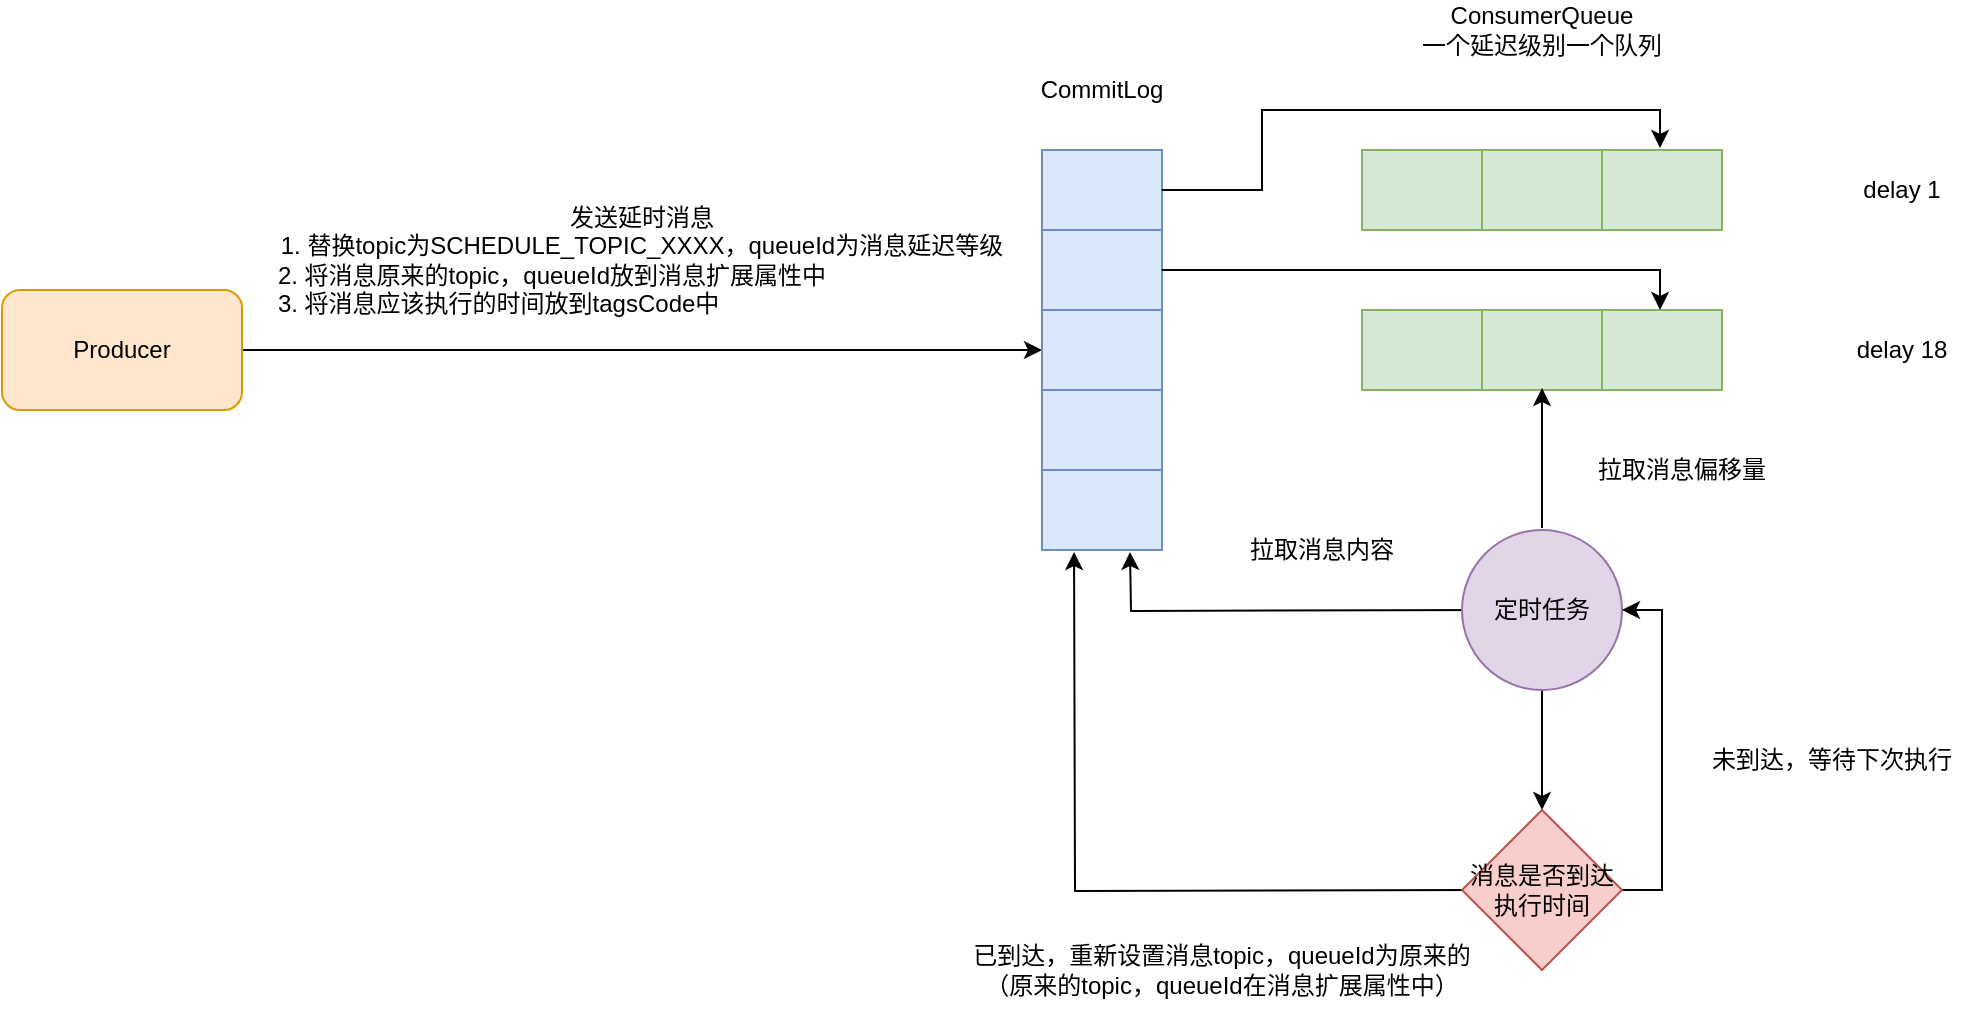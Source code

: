 <mxfile version="14.6.3" type="github">
  <diagram id="NQNQL-IsYVZrM8-REyhW" name="Page-1">
    <mxGraphModel dx="1773" dy="536" grid="1" gridSize="10" guides="1" tooltips="1" connect="1" arrows="1" fold="1" page="1" pageScale="1" pageWidth="827" pageHeight="1169" math="0" shadow="0">
      <root>
        <mxCell id="0" />
        <mxCell id="1" parent="0" />
        <mxCell id="EfNjIKd8hFoJNDSCU2aa-24" style="edgeStyle=orthogonalEdgeStyle;rounded=0;orthogonalLoop=1;jettySize=auto;html=1;exitX=1;exitY=0.5;exitDx=0;exitDy=0;entryX=0;entryY=0.5;entryDx=0;entryDy=0;" parent="1" source="EfNjIKd8hFoJNDSCU2aa-6" target="EfNjIKd8hFoJNDSCU2aa-8" edge="1">
          <mxGeometry relative="1" as="geometry" />
        </mxCell>
        <mxCell id="EfNjIKd8hFoJNDSCU2aa-6" value="Producer" style="rounded=1;whiteSpace=wrap;html=1;fillColor=#ffe6cc;strokeColor=#d79b00;" parent="1" vertex="1">
          <mxGeometry x="-50" y="170" width="120" height="60" as="geometry" />
        </mxCell>
        <mxCell id="EfNjIKd8hFoJNDSCU2aa-7" value="" style="shape=table;html=1;whiteSpace=wrap;startSize=0;container=1;collapsible=0;childLayout=tableLayout;fillColor=#dae8fc;strokeColor=#6c8ebf;" parent="1" vertex="1">
          <mxGeometry x="470" y="100" width="60" height="200" as="geometry" />
        </mxCell>
        <mxCell id="EfNjIKd8hFoJNDSCU2aa-22" style="shape=partialRectangle;html=1;whiteSpace=wrap;collapsible=0;dropTarget=0;pointerEvents=0;fillColor=none;top=0;left=0;bottom=0;right=0;points=[[0,0.5],[1,0.5]];portConstraint=eastwest;" parent="EfNjIKd8hFoJNDSCU2aa-7" vertex="1">
          <mxGeometry width="60" height="40" as="geometry" />
        </mxCell>
        <mxCell id="EfNjIKd8hFoJNDSCU2aa-23" style="shape=partialRectangle;html=1;whiteSpace=wrap;connectable=0;fillColor=none;top=0;left=0;bottom=0;right=0;overflow=hidden;" parent="EfNjIKd8hFoJNDSCU2aa-22" vertex="1">
          <mxGeometry width="60" height="40" as="geometry" />
        </mxCell>
        <mxCell id="EfNjIKd8hFoJNDSCU2aa-20" style="shape=partialRectangle;html=1;whiteSpace=wrap;collapsible=0;dropTarget=0;pointerEvents=0;fillColor=none;top=0;left=0;bottom=0;right=0;points=[[0,0.5],[1,0.5]];portConstraint=eastwest;" parent="EfNjIKd8hFoJNDSCU2aa-7" vertex="1">
          <mxGeometry y="40" width="60" height="40" as="geometry" />
        </mxCell>
        <mxCell id="EfNjIKd8hFoJNDSCU2aa-21" style="shape=partialRectangle;html=1;whiteSpace=wrap;connectable=0;fillColor=none;top=0;left=0;bottom=0;right=0;overflow=hidden;" parent="EfNjIKd8hFoJNDSCU2aa-20" vertex="1">
          <mxGeometry width="60" height="40" as="geometry" />
        </mxCell>
        <mxCell id="EfNjIKd8hFoJNDSCU2aa-8" value="" style="shape=partialRectangle;html=1;whiteSpace=wrap;collapsible=0;dropTarget=0;pointerEvents=0;fillColor=none;top=0;left=0;bottom=0;right=0;points=[[0,0.5],[1,0.5]];portConstraint=eastwest;" parent="EfNjIKd8hFoJNDSCU2aa-7" vertex="1">
          <mxGeometry y="80" width="60" height="40" as="geometry" />
        </mxCell>
        <mxCell id="EfNjIKd8hFoJNDSCU2aa-9" value="" style="shape=partialRectangle;html=1;whiteSpace=wrap;connectable=0;fillColor=none;top=0;left=0;bottom=0;right=0;overflow=hidden;" parent="EfNjIKd8hFoJNDSCU2aa-8" vertex="1">
          <mxGeometry width="60" height="40" as="geometry" />
        </mxCell>
        <mxCell id="EfNjIKd8hFoJNDSCU2aa-12" value="" style="shape=partialRectangle;html=1;whiteSpace=wrap;collapsible=0;dropTarget=0;pointerEvents=0;fillColor=none;top=0;left=0;bottom=0;right=0;points=[[0,0.5],[1,0.5]];portConstraint=eastwest;" parent="EfNjIKd8hFoJNDSCU2aa-7" vertex="1">
          <mxGeometry y="120" width="60" height="40" as="geometry" />
        </mxCell>
        <mxCell id="EfNjIKd8hFoJNDSCU2aa-13" value="" style="shape=partialRectangle;html=1;whiteSpace=wrap;connectable=0;fillColor=none;top=0;left=0;bottom=0;right=0;overflow=hidden;" parent="EfNjIKd8hFoJNDSCU2aa-12" vertex="1">
          <mxGeometry width="60" height="40" as="geometry" />
        </mxCell>
        <mxCell id="EfNjIKd8hFoJNDSCU2aa-16" value="" style="shape=partialRectangle;html=1;whiteSpace=wrap;collapsible=0;dropTarget=0;pointerEvents=0;fillColor=none;top=0;left=0;bottom=0;right=0;points=[[0,0.5],[1,0.5]];portConstraint=eastwest;" parent="EfNjIKd8hFoJNDSCU2aa-7" vertex="1">
          <mxGeometry y="160" width="60" height="40" as="geometry" />
        </mxCell>
        <mxCell id="EfNjIKd8hFoJNDSCU2aa-17" value="" style="shape=partialRectangle;html=1;whiteSpace=wrap;connectable=0;fillColor=none;top=0;left=0;bottom=0;right=0;overflow=hidden;" parent="EfNjIKd8hFoJNDSCU2aa-16" vertex="1">
          <mxGeometry width="60" height="40" as="geometry" />
        </mxCell>
        <mxCell id="EfNjIKd8hFoJNDSCU2aa-25" value="&lt;div&gt;发送延时消息&lt;/div&gt;&lt;div&gt;1. 替换topic为SCHEDULE_TOPIC_XXXX，queueId为消息延迟等级&lt;/div&gt;&lt;div&gt;2. 将消息原来的topic，queueId放到消息扩展属性中&amp;nbsp; &amp;nbsp; &amp;nbsp; &amp;nbsp; &amp;nbsp; &amp;nbsp; &amp;nbsp; &amp;nbsp; &amp;nbsp; &amp;nbsp; &amp;nbsp; &amp;nbsp; &amp;nbsp; &amp;nbsp;&lt;/div&gt;&lt;div&gt;3. 将消息应该执行的时间放到tagsCode中&amp;nbsp; &amp;nbsp; &amp;nbsp; &amp;nbsp; &amp;nbsp; &amp;nbsp; &amp;nbsp; &amp;nbsp; &amp;nbsp; &amp;nbsp; &amp;nbsp; &amp;nbsp; &amp;nbsp; &amp;nbsp; &amp;nbsp; &amp;nbsp; &amp;nbsp; &amp;nbsp; &amp;nbsp; &amp;nbsp; &amp;nbsp; &amp;nbsp;&lt;/div&gt;" style="text;html=1;strokeColor=none;fillColor=none;align=center;verticalAlign=middle;whiteSpace=wrap;rounded=0;" parent="1" vertex="1">
          <mxGeometry x="80" y="150" width="380" height="10" as="geometry" />
        </mxCell>
        <mxCell id="EfNjIKd8hFoJNDSCU2aa-26" value="CommitLog" style="text;html=1;strokeColor=none;fillColor=none;align=center;verticalAlign=middle;whiteSpace=wrap;rounded=0;" parent="1" vertex="1">
          <mxGeometry x="480" y="60" width="40" height="20" as="geometry" />
        </mxCell>
        <mxCell id="EfNjIKd8hFoJNDSCU2aa-28" value="" style="shape=table;html=1;whiteSpace=wrap;startSize=0;container=1;collapsible=0;childLayout=tableLayout;fillColor=#d5e8d4;strokeColor=#82b366;" parent="1" vertex="1">
          <mxGeometry x="630" y="100" width="180" height="40" as="geometry" />
        </mxCell>
        <mxCell id="EfNjIKd8hFoJNDSCU2aa-29" value="" style="shape=partialRectangle;html=1;whiteSpace=wrap;collapsible=0;dropTarget=0;pointerEvents=0;fillColor=none;top=0;left=0;bottom=0;right=0;points=[[0,0.5],[1,0.5]];portConstraint=eastwest;" parent="EfNjIKd8hFoJNDSCU2aa-28" vertex="1">
          <mxGeometry width="180" height="40" as="geometry" />
        </mxCell>
        <mxCell id="EfNjIKd8hFoJNDSCU2aa-30" value="" style="shape=partialRectangle;html=1;whiteSpace=wrap;connectable=0;fillColor=none;top=0;left=0;bottom=0;right=0;overflow=hidden;" parent="EfNjIKd8hFoJNDSCU2aa-29" vertex="1">
          <mxGeometry width="60" height="40" as="geometry" />
        </mxCell>
        <mxCell id="EfNjIKd8hFoJNDSCU2aa-31" value="" style="shape=partialRectangle;html=1;whiteSpace=wrap;connectable=0;fillColor=none;top=0;left=0;bottom=0;right=0;overflow=hidden;" parent="EfNjIKd8hFoJNDSCU2aa-29" vertex="1">
          <mxGeometry x="60" width="60" height="40" as="geometry" />
        </mxCell>
        <mxCell id="EfNjIKd8hFoJNDSCU2aa-32" value="" style="shape=partialRectangle;html=1;whiteSpace=wrap;connectable=0;fillColor=none;top=0;left=0;bottom=0;right=0;overflow=hidden;" parent="EfNjIKd8hFoJNDSCU2aa-29" vertex="1">
          <mxGeometry x="120" width="60" height="40" as="geometry" />
        </mxCell>
        <mxCell id="EfNjIKd8hFoJNDSCU2aa-41" value="" style="shape=table;html=1;whiteSpace=wrap;startSize=0;container=1;collapsible=0;childLayout=tableLayout;fillColor=#d5e8d4;strokeColor=#82b366;" parent="1" vertex="1">
          <mxGeometry x="630" y="180" width="180" height="40" as="geometry" />
        </mxCell>
        <mxCell id="EfNjIKd8hFoJNDSCU2aa-42" value="" style="shape=partialRectangle;html=1;whiteSpace=wrap;collapsible=0;dropTarget=0;pointerEvents=0;fillColor=none;top=0;left=0;bottom=0;right=0;points=[[0,0.5],[1,0.5]];portConstraint=eastwest;" parent="EfNjIKd8hFoJNDSCU2aa-41" vertex="1">
          <mxGeometry width="180" height="40" as="geometry" />
        </mxCell>
        <mxCell id="EfNjIKd8hFoJNDSCU2aa-43" value="" style="shape=partialRectangle;html=1;whiteSpace=wrap;connectable=0;fillColor=none;top=0;left=0;bottom=0;right=0;overflow=hidden;" parent="EfNjIKd8hFoJNDSCU2aa-42" vertex="1">
          <mxGeometry width="60" height="40" as="geometry" />
        </mxCell>
        <mxCell id="EfNjIKd8hFoJNDSCU2aa-44" value="" style="shape=partialRectangle;html=1;whiteSpace=wrap;connectable=0;fillColor=none;top=0;left=0;bottom=0;right=0;overflow=hidden;" parent="EfNjIKd8hFoJNDSCU2aa-42" vertex="1">
          <mxGeometry x="60" width="60" height="40" as="geometry" />
        </mxCell>
        <mxCell id="EfNjIKd8hFoJNDSCU2aa-45" value="" style="shape=partialRectangle;html=1;whiteSpace=wrap;connectable=0;fillColor=none;top=0;left=0;bottom=0;right=0;overflow=hidden;" parent="EfNjIKd8hFoJNDSCU2aa-42" vertex="1">
          <mxGeometry x="120" width="60" height="40" as="geometry" />
        </mxCell>
        <mxCell id="EfNjIKd8hFoJNDSCU2aa-46" value="ConsumerQueue&lt;br&gt;一个延迟级别一个队列" style="text;html=1;strokeColor=none;fillColor=none;align=center;verticalAlign=middle;whiteSpace=wrap;rounded=0;" parent="1" vertex="1">
          <mxGeometry x="610" y="30" width="220" height="20" as="geometry" />
        </mxCell>
        <mxCell id="EfNjIKd8hFoJNDSCU2aa-47" value="delay 1" style="text;html=1;strokeColor=none;fillColor=none;align=center;verticalAlign=middle;whiteSpace=wrap;rounded=0;" parent="1" vertex="1">
          <mxGeometry x="860" y="110" width="80" height="20" as="geometry" />
        </mxCell>
        <mxCell id="EfNjIKd8hFoJNDSCU2aa-48" value="delay 18" style="text;html=1;strokeColor=none;fillColor=none;align=center;verticalAlign=middle;whiteSpace=wrap;rounded=0;" parent="1" vertex="1">
          <mxGeometry x="860" y="190" width="80" height="20" as="geometry" />
        </mxCell>
        <mxCell id="EfNjIKd8hFoJNDSCU2aa-52" style="edgeStyle=orthogonalEdgeStyle;rounded=0;orthogonalLoop=1;jettySize=auto;html=1;exitX=1;exitY=0.5;exitDx=0;exitDy=0;entryX=0.828;entryY=-0.025;entryDx=0;entryDy=0;entryPerimeter=0;" parent="1" source="EfNjIKd8hFoJNDSCU2aa-22" target="EfNjIKd8hFoJNDSCU2aa-29" edge="1">
          <mxGeometry relative="1" as="geometry" />
        </mxCell>
        <mxCell id="EfNjIKd8hFoJNDSCU2aa-53" style="edgeStyle=orthogonalEdgeStyle;rounded=0;orthogonalLoop=1;jettySize=auto;html=1;exitX=1;exitY=0.5;exitDx=0;exitDy=0;entryX=0.828;entryY=0;entryDx=0;entryDy=0;entryPerimeter=0;" parent="1" source="EfNjIKd8hFoJNDSCU2aa-20" target="EfNjIKd8hFoJNDSCU2aa-42" edge="1">
          <mxGeometry relative="1" as="geometry" />
        </mxCell>
        <mxCell id="EfNjIKd8hFoJNDSCU2aa-58" style="edgeStyle=orthogonalEdgeStyle;rounded=0;orthogonalLoop=1;jettySize=auto;html=1;exitX=0.5;exitY=0;exitDx=0;exitDy=0;" parent="1" edge="1">
          <mxGeometry relative="1" as="geometry">
            <mxPoint x="720" y="219" as="targetPoint" />
            <mxPoint x="720" y="289" as="sourcePoint" />
          </mxGeometry>
        </mxCell>
        <mxCell id="EfNjIKd8hFoJNDSCU2aa-60" style="edgeStyle=orthogonalEdgeStyle;rounded=0;orthogonalLoop=1;jettySize=auto;html=1;exitX=0;exitY=0.5;exitDx=0;exitDy=0;entryX=0.45;entryY=1.025;entryDx=0;entryDy=0;entryPerimeter=0;" parent="1" edge="1">
          <mxGeometry relative="1" as="geometry">
            <mxPoint x="697" y="330" as="sourcePoint" />
            <mxPoint x="514" y="301" as="targetPoint" />
          </mxGeometry>
        </mxCell>
        <mxCell id="EfNjIKd8hFoJNDSCU2aa-65" style="edgeStyle=orthogonalEdgeStyle;rounded=0;orthogonalLoop=1;jettySize=auto;html=1;exitX=0.5;exitY=1;exitDx=0;exitDy=0;entryX=0.5;entryY=0;entryDx=0;entryDy=0;" parent="1" source="EfNjIKd8hFoJNDSCU2aa-54" target="EfNjIKd8hFoJNDSCU2aa-64" edge="1">
          <mxGeometry relative="1" as="geometry" />
        </mxCell>
        <mxCell id="EfNjIKd8hFoJNDSCU2aa-54" value="定时任务" style="ellipse;whiteSpace=wrap;html=1;aspect=fixed;fillColor=#e1d5e7;strokeColor=#9673a6;" parent="1" vertex="1">
          <mxGeometry x="680" y="290" width="80" height="80" as="geometry" />
        </mxCell>
        <mxCell id="EfNjIKd8hFoJNDSCU2aa-67" style="edgeStyle=orthogonalEdgeStyle;rounded=0;orthogonalLoop=1;jettySize=auto;html=1;exitX=1;exitY=0.5;exitDx=0;exitDy=0;entryX=1;entryY=0.5;entryDx=0;entryDy=0;" parent="1" source="EfNjIKd8hFoJNDSCU2aa-64" target="EfNjIKd8hFoJNDSCU2aa-54" edge="1">
          <mxGeometry relative="1" as="geometry" />
        </mxCell>
        <mxCell id="EfNjIKd8hFoJNDSCU2aa-70" style="edgeStyle=orthogonalEdgeStyle;rounded=0;orthogonalLoop=1;jettySize=auto;html=1;exitX=0;exitY=0.5;exitDx=0;exitDy=0;entryX=0.167;entryY=1.025;entryDx=0;entryDy=0;entryPerimeter=0;" parent="1" edge="1">
          <mxGeometry relative="1" as="geometry">
            <mxPoint x="686" y="470" as="sourcePoint" />
            <mxPoint x="486.02" y="301" as="targetPoint" />
          </mxGeometry>
        </mxCell>
        <mxCell id="EfNjIKd8hFoJNDSCU2aa-64" value="消息是否到达执行时间" style="rhombus;whiteSpace=wrap;html=1;fillColor=#f8cecc;strokeColor=#b85450;" parent="1" vertex="1">
          <mxGeometry x="680" y="430" width="80" height="80" as="geometry" />
        </mxCell>
        <mxCell id="EfNjIKd8hFoJNDSCU2aa-68" value="未到达，等待下次执行" style="text;html=1;strokeColor=none;fillColor=none;align=center;verticalAlign=middle;whiteSpace=wrap;rounded=0;" parent="1" vertex="1">
          <mxGeometry x="790" y="390" width="150" height="30" as="geometry" />
        </mxCell>
        <mxCell id="EfNjIKd8hFoJNDSCU2aa-71" value="拉取消息偏移量" style="text;html=1;strokeColor=none;fillColor=none;align=center;verticalAlign=middle;whiteSpace=wrap;rounded=0;" parent="1" vertex="1">
          <mxGeometry x="730" y="250" width="120" height="20" as="geometry" />
        </mxCell>
        <mxCell id="EfNjIKd8hFoJNDSCU2aa-72" value="拉取消息内容" style="text;html=1;strokeColor=none;fillColor=none;align=center;verticalAlign=middle;whiteSpace=wrap;rounded=0;" parent="1" vertex="1">
          <mxGeometry x="550" y="290" width="120" height="20" as="geometry" />
        </mxCell>
        <mxCell id="EfNjIKd8hFoJNDSCU2aa-73" value="&lt;div&gt;已到达，重新设置消息topic，queueId为原来的&lt;/div&gt;&lt;div&gt;（原来的topic，queueId在消息扩展属性中）&lt;/div&gt;" style="text;html=1;strokeColor=none;fillColor=none;align=center;verticalAlign=middle;whiteSpace=wrap;rounded=0;" parent="1" vertex="1">
          <mxGeometry x="420" y="490" width="280" height="40" as="geometry" />
        </mxCell>
      </root>
    </mxGraphModel>
  </diagram>
</mxfile>
